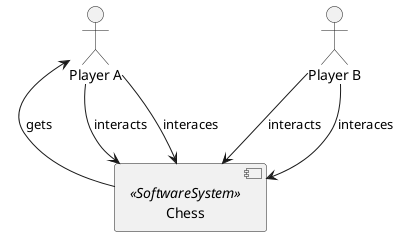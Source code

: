 @startuml
skinparam monochrome true
skinparam componentStyle uml2
actor Player__F_A as "Player A"
actor Player__F_B as "Player B"
component Chess as "Chess" <<SoftwareSystem>>
Chess -up-> Player__F_A : gets
Player__F_A -down-> Chess : interacts
Player__F_A -down-> Chess : interaces
Player__F_B -down-> Chess : interacts
Player__F_B -down-> Chess : interaces
' Begin Protected Region [[layouting]]

' End Protected Region   [[layouting]]
@enduml
// Actifsource ID=[dc5bfacd-eaac-11e8-88d3-bfc6b992bdec,73695871-fa3e-11e8-af47-e5bdd8100025,Hash]
